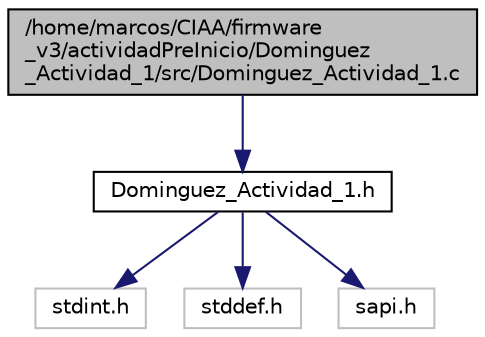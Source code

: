 digraph "/home/marcos/CIAA/firmware_v3/actividadPreInicio/Dominguez_Actividad_1/src/Dominguez_Actividad_1.c"
{
  edge [fontname="Helvetica",fontsize="10",labelfontname="Helvetica",labelfontsize="10"];
  node [fontname="Helvetica",fontsize="10",shape=record];
  Node0 [label="/home/marcos/CIAA/firmware\l_v3/actividadPreInicio/Dominguez\l_Actividad_1/src/Dominguez_Actividad_1.c",height=0.2,width=0.4,color="black", fillcolor="grey75", style="filled", fontcolor="black"];
  Node0 -> Node1 [color="midnightblue",fontsize="10",style="solid",fontname="Helvetica"];
  Node1 [label="Dominguez_Actividad_1.h",height=0.2,width=0.4,color="black", fillcolor="white", style="filled",URL="$_dominguez___actividad__1_8h.html"];
  Node1 -> Node2 [color="midnightblue",fontsize="10",style="solid",fontname="Helvetica"];
  Node2 [label="stdint.h",height=0.2,width=0.4,color="grey75", fillcolor="white", style="filled"];
  Node1 -> Node3 [color="midnightblue",fontsize="10",style="solid",fontname="Helvetica"];
  Node3 [label="stddef.h",height=0.2,width=0.4,color="grey75", fillcolor="white", style="filled"];
  Node1 -> Node4 [color="midnightblue",fontsize="10",style="solid",fontname="Helvetica"];
  Node4 [label="sapi.h",height=0.2,width=0.4,color="grey75", fillcolor="white", style="filled"];
}
